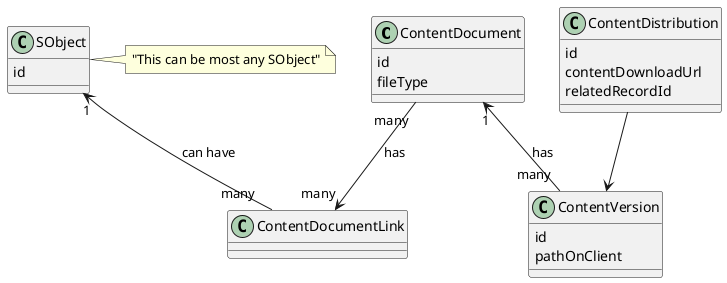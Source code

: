 @startuml

ContentDocument "1" <-- "many" ContentVersion : "has"

ContentDocument : id
ContentDocument : fileType

ContentVersion : id
ContentVersion : pathOnClient

SObject "1" <-- "many" ContentDocumentLink : "can have"

class SObject
note right: "This can be most any SObject"

ContentDocument "many" --> "many" ContentDocumentLink : has

ContentDistribution --> ContentVersion
ContentDistribution : id
ContentDistribution : contentDownloadUrl
ContentDistribution : relatedRecordId

SObject : id

@enduml
